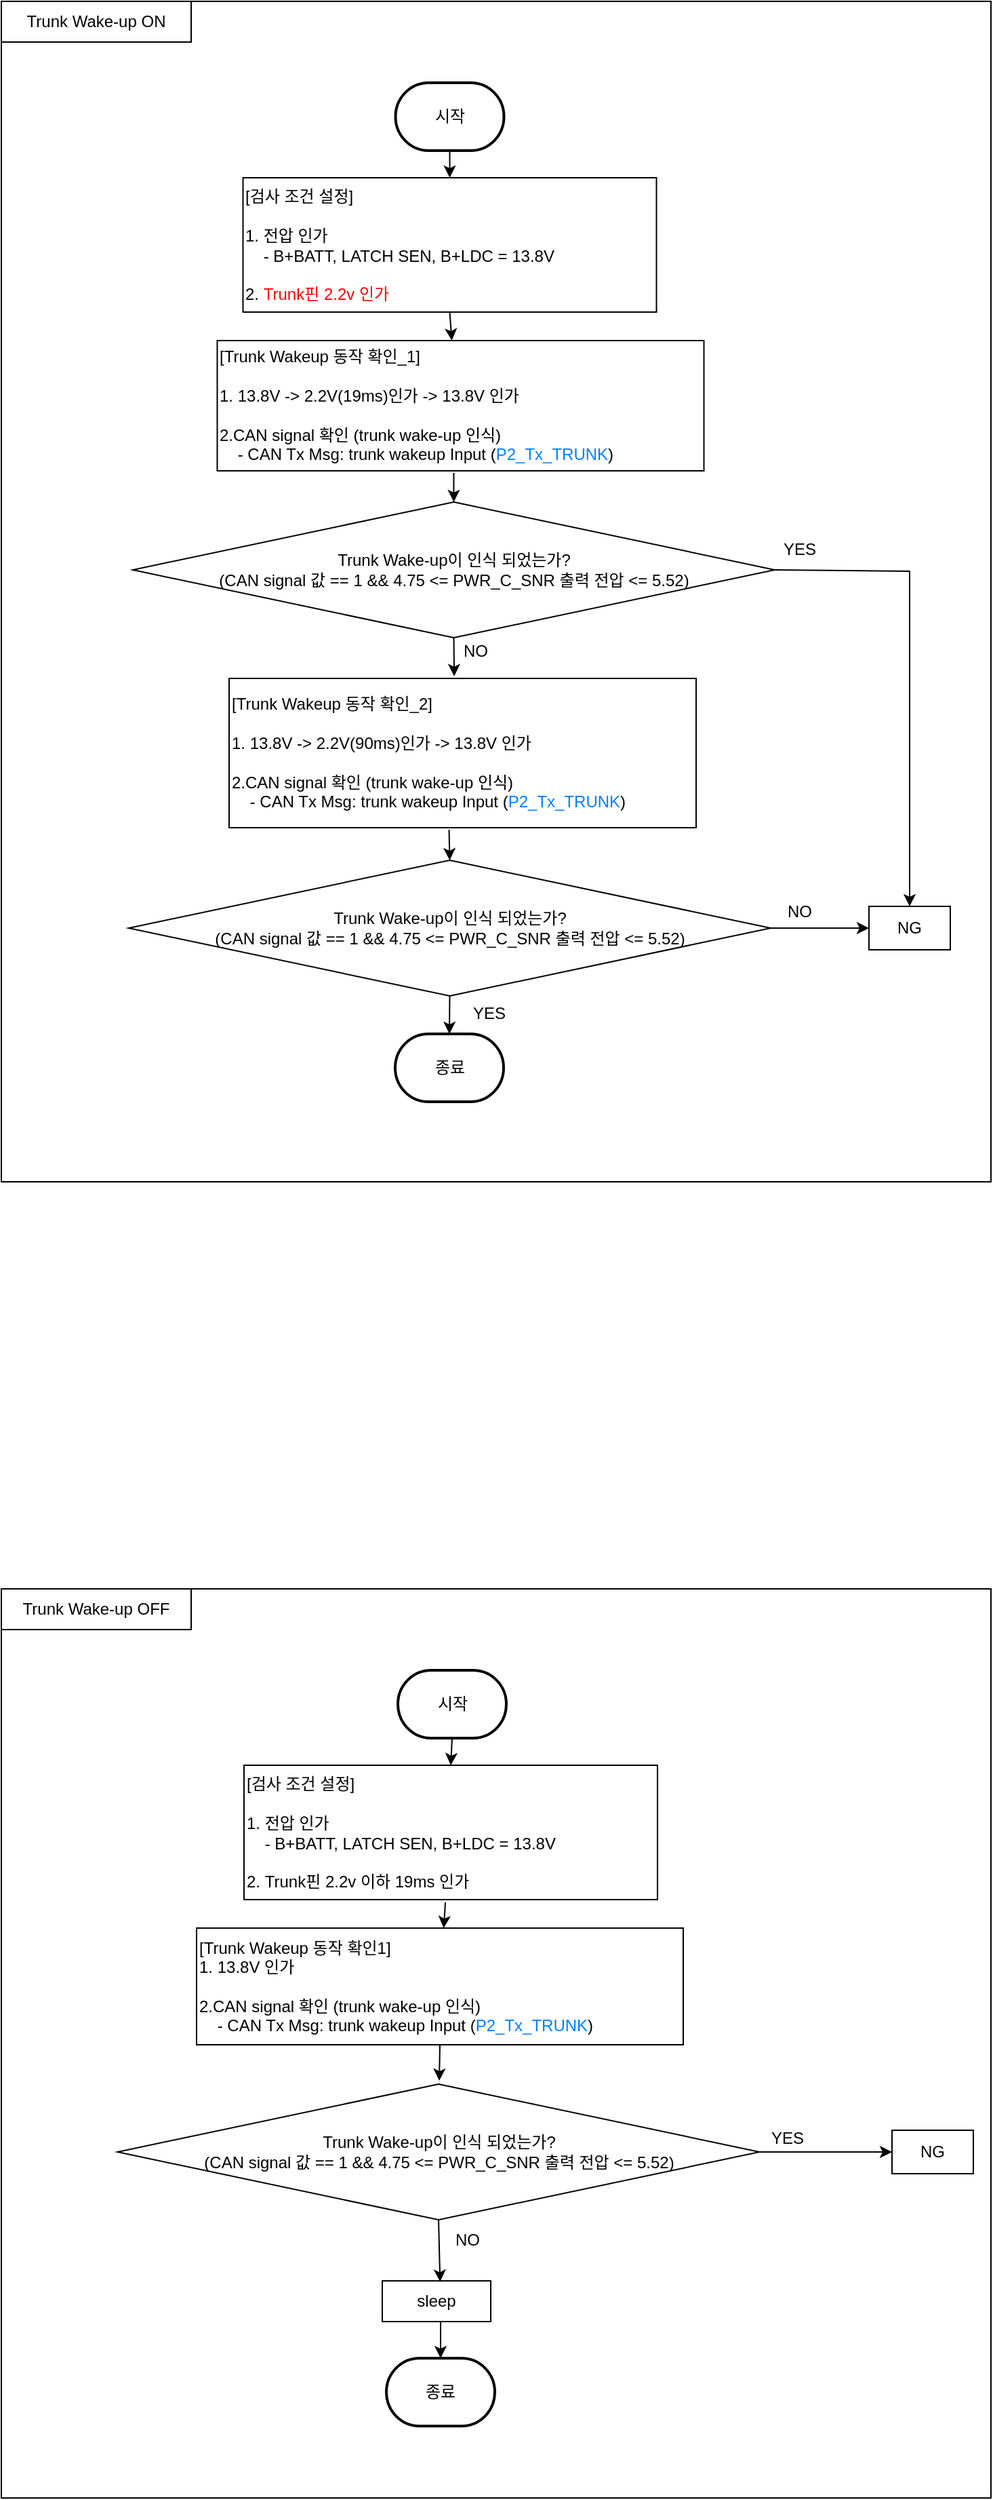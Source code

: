 <mxfile version="22.1.21" type="github">
  <diagram name="페이지-1" id="obiBgoJhXo5aXb0GnERu">
    <mxGraphModel dx="1432" dy="886" grid="1" gridSize="10" guides="1" tooltips="1" connect="1" arrows="1" fold="1" page="1" pageScale="1" pageWidth="827" pageHeight="1169" math="0" shadow="0">
      <root>
        <mxCell id="0" />
        <mxCell id="1" parent="0" />
        <mxCell id="ZBejDf4waIo4YSwSh6Ry-65" value="" style="rounded=0;whiteSpace=wrap;html=1;" parent="1" vertex="1">
          <mxGeometry x="40" y="70" width="730" height="870" as="geometry" />
        </mxCell>
        <mxCell id="ZBejDf4waIo4YSwSh6Ry-73" value="Trunk Wake-up ON" style="rounded=0;whiteSpace=wrap;html=1;" parent="1" vertex="1">
          <mxGeometry x="40" y="70" width="140" height="30" as="geometry" />
        </mxCell>
        <mxCell id="ZBejDf4waIo4YSwSh6Ry-66" value="시작" style="strokeWidth=2;html=1;shape=mxgraph.flowchart.terminator;whiteSpace=wrap;" parent="1" vertex="1">
          <mxGeometry x="330.75" y="130" width="80" height="50" as="geometry" />
        </mxCell>
        <mxCell id="ZBejDf4waIo4YSwSh6Ry-68" value="[검사 조건 설정]&lt;br&gt;&lt;br&gt;1. 전압 인가&lt;br&gt;&amp;nbsp; &amp;nbsp; - B+BATT, LATCH SEN, B+LDC = 13.8V&lt;br&gt;&lt;br&gt;2.&amp;nbsp;&lt;font color=&quot;#ff0000&quot;&gt;Trunk핀 2.2v 인가&lt;/font&gt;" style="rounded=0;whiteSpace=wrap;html=1;align=left;" parent="1" vertex="1">
          <mxGeometry x="218.25" y="200" width="305" height="99" as="geometry" />
        </mxCell>
        <mxCell id="ZBejDf4waIo4YSwSh6Ry-69" value="Trunk Wake-up이 인식 되었는가?&lt;br&gt;(CAN signal 값 == 1 &amp;amp;&amp;amp; 4.75 &amp;lt;= PWR_C_SNR 출력 전압 &amp;lt;= 5.52)" style="rhombus;whiteSpace=wrap;html=1;" parent="1" vertex="1">
          <mxGeometry x="137" y="439" width="473.5" height="100" as="geometry" />
        </mxCell>
        <mxCell id="ZBejDf4waIo4YSwSh6Ry-70" value="" style="endArrow=classic;html=1;rounded=0;entryX=0.5;entryY=0;entryDx=0;entryDy=0;exitX=0.486;exitY=1.015;exitDx=0;exitDy=0;exitPerimeter=0;" parent="1" source="ZBejDf4waIo4YSwSh6Ry-100" target="ZBejDf4waIo4YSwSh6Ry-69" edge="1">
          <mxGeometry width="50" height="50" relative="1" as="geometry">
            <mxPoint x="369.75" y="390" as="sourcePoint" />
            <mxPoint x="578.75" y="260" as="targetPoint" />
          </mxGeometry>
        </mxCell>
        <mxCell id="ZBejDf4waIo4YSwSh6Ry-71" value="" style="endArrow=classic;html=1;rounded=0;exitX=0.5;exitY=1;exitDx=0;exitDy=0;exitPerimeter=0;entryX=0.5;entryY=0;entryDx=0;entryDy=0;" parent="1" source="ZBejDf4waIo4YSwSh6Ry-66" target="ZBejDf4waIo4YSwSh6Ry-68" edge="1">
          <mxGeometry width="50" height="50" relative="1" as="geometry">
            <mxPoint x="98.75" y="240" as="sourcePoint" />
            <mxPoint x="148.75" y="190" as="targetPoint" />
          </mxGeometry>
        </mxCell>
        <mxCell id="ZBejDf4waIo4YSwSh6Ry-89" value="NO" style="text;html=1;strokeColor=none;fillColor=none;align=center;verticalAlign=middle;whiteSpace=wrap;rounded=0;" parent="1" vertex="1">
          <mxGeometry x="359.75" y="534" width="60" height="30" as="geometry" />
        </mxCell>
        <mxCell id="ZBejDf4waIo4YSwSh6Ry-95" value="YES" style="text;html=1;strokeColor=none;fillColor=none;align=center;verticalAlign=middle;whiteSpace=wrap;rounded=0;" parent="1" vertex="1">
          <mxGeometry x="599.25" y="459" width="60" height="30" as="geometry" />
        </mxCell>
        <mxCell id="ZBejDf4waIo4YSwSh6Ry-96" value="" style="endArrow=classic;html=1;rounded=0;exitX=1;exitY=0.5;exitDx=0;exitDy=0;entryX=0.5;entryY=0;entryDx=0;entryDy=0;" parent="1" source="ZBejDf4waIo4YSwSh6Ry-69" target="ZBejDf4waIo4YSwSh6Ry-94" edge="1">
          <mxGeometry width="50" height="50" relative="1" as="geometry">
            <mxPoint x="607.75" y="483" as="sourcePoint" />
            <mxPoint x="657.75" y="433" as="targetPoint" />
            <Array as="points">
              <mxPoint x="710" y="490" />
            </Array>
          </mxGeometry>
        </mxCell>
        <mxCell id="ZBejDf4waIo4YSwSh6Ry-100" value="[Trunk Wakeup 동작 확인_1]&lt;br&gt;&lt;br&gt;1. 13.8V -&amp;gt; 2.2V(19ms)인가 -&amp;gt; 13.8V 인가&lt;br&gt;&lt;br&gt;2.CAN signal 확인 (trunk wake-up 인식)&lt;br style=&quot;border-color: var(--border-color);&quot;&gt;&amp;nbsp; &amp;nbsp; - CAN Tx Msg:&amp;nbsp;trunk wakeup&amp;nbsp;Input&amp;nbsp;(&lt;font style=&quot;border-color: var(--border-color);&quot; color=&quot;#007fff&quot;&gt;P2_Tx_TRUNK&lt;/font&gt;)" style="rounded=0;whiteSpace=wrap;html=1;align=left;" parent="1" vertex="1">
          <mxGeometry x="199.25" y="320" width="359" height="96" as="geometry" />
        </mxCell>
        <mxCell id="ZBejDf4waIo4YSwSh6Ry-101" value="" style="endArrow=classic;html=1;rounded=0;exitX=0.5;exitY=1;exitDx=0;exitDy=0;entryX=0.482;entryY=0;entryDx=0;entryDy=0;entryPerimeter=0;" parent="1" source="ZBejDf4waIo4YSwSh6Ry-68" target="ZBejDf4waIo4YSwSh6Ry-100" edge="1">
          <mxGeometry width="50" height="50" relative="1" as="geometry">
            <mxPoint x="559.75" y="290" as="sourcePoint" />
            <mxPoint x="609.75" y="240" as="targetPoint" />
          </mxGeometry>
        </mxCell>
        <mxCell id="ZBejDf4waIo4YSwSh6Ry-102" value="" style="endArrow=classic;html=1;rounded=0;exitX=0.5;exitY=1;exitDx=0;exitDy=0;entryX=0.482;entryY=-0.015;entryDx=0;entryDy=0;entryPerimeter=0;" parent="1" source="ZBejDf4waIo4YSwSh6Ry-69" target="Yl4W_snT8nnCGwo_MNte-1" edge="1">
          <mxGeometry width="50" height="50" relative="1" as="geometry">
            <mxPoint x="529.75" y="559" as="sourcePoint" />
            <mxPoint x="371.41" y="548.64" as="targetPoint" />
          </mxGeometry>
        </mxCell>
        <mxCell id="ZBejDf4waIo4YSwSh6Ry-92" value="NO" style="text;html=1;strokeColor=none;fillColor=none;align=center;verticalAlign=middle;whiteSpace=wrap;rounded=0;" parent="1" vertex="1">
          <mxGeometry x="599.25" y="726" width="60" height="30" as="geometry" />
        </mxCell>
        <mxCell id="ZBejDf4waIo4YSwSh6Ry-94" value="NG" style="rounded=0;whiteSpace=wrap;html=1;align=center;" parent="1" vertex="1">
          <mxGeometry x="680" y="737" width="60" height="32" as="geometry" />
        </mxCell>
        <mxCell id="ZBejDf4waIo4YSwSh6Ry-97" value="" style="endArrow=classic;html=1;rounded=0;exitX=1;exitY=0.5;exitDx=0;exitDy=0;entryX=0;entryY=0.5;entryDx=0;entryDy=0;" parent="1" source="Yl4W_snT8nnCGwo_MNte-17" target="ZBejDf4waIo4YSwSh6Ry-94" edge="1">
          <mxGeometry width="50" height="50" relative="1" as="geometry">
            <mxPoint x="491.75" y="753" as="sourcePoint" />
            <mxPoint x="579.75" y="761" as="targetPoint" />
            <Array as="points" />
          </mxGeometry>
        </mxCell>
        <mxCell id="jiloJv1bEFbKSHAcsWZZ-1" value="YES" style="text;html=1;strokeColor=none;fillColor=none;align=center;verticalAlign=middle;whiteSpace=wrap;rounded=0;" parent="1" vertex="1">
          <mxGeometry x="370" y="801" width="60" height="30" as="geometry" />
        </mxCell>
        <mxCell id="Yl4W_snT8nnCGwo_MNte-1" value="[Trunk Wakeup 동작 확인_2]&lt;br style=&quot;border-color: var(--border-color);&quot;&gt;&lt;br&gt;1. 13.8V -&amp;gt; 2.2V(90ms)인가 -&amp;gt; 13.8V 인가&lt;br style=&quot;border-color: var(--border-color);&quot;&gt;&lt;br style=&quot;border-color: var(--border-color);&quot;&gt;2.CAN signal 확인 (trunk wake-up 인식)&lt;br style=&quot;border-color: var(--border-color);&quot;&gt;&amp;nbsp; &amp;nbsp; - CAN Tx Msg:&amp;nbsp;trunk wakeup&amp;nbsp;Input&amp;nbsp;(&lt;font style=&quot;border-color: var(--border-color);&quot; color=&quot;#007fff&quot;&gt;P2_Tx_TRUNK&lt;/font&gt;)" style="rounded=0;whiteSpace=wrap;html=1;align=left;" vertex="1" parent="1">
          <mxGeometry x="208" y="569" width="344.5" height="110" as="geometry" />
        </mxCell>
        <mxCell id="Yl4W_snT8nnCGwo_MNte-3" value="" style="endArrow=classic;html=1;rounded=0;exitX=0.471;exitY=1.014;exitDx=0;exitDy=0;exitPerimeter=0;entryX=0.5;entryY=0;entryDx=0;entryDy=0;" edge="1" parent="1" source="Yl4W_snT8nnCGwo_MNte-1" target="Yl4W_snT8nnCGwo_MNte-17">
          <mxGeometry width="50" height="50" relative="1" as="geometry">
            <mxPoint x="379.75" y="635" as="sourcePoint" />
            <mxPoint x="370.75" y="710" as="targetPoint" />
          </mxGeometry>
        </mxCell>
        <mxCell id="Yl4W_snT8nnCGwo_MNte-13" value="종료" style="strokeWidth=2;html=1;shape=mxgraph.flowchart.terminator;whiteSpace=wrap;" vertex="1" parent="1">
          <mxGeometry x="330.5" y="831" width="80" height="50" as="geometry" />
        </mxCell>
        <mxCell id="Yl4W_snT8nnCGwo_MNte-14" value="" style="endArrow=classic;html=1;rounded=0;exitX=0.5;exitY=1;exitDx=0;exitDy=0;entryX=0.5;entryY=0;entryDx=0;entryDy=0;entryPerimeter=0;" edge="1" parent="1" target="Yl4W_snT8nnCGwo_MNte-13" source="Yl4W_snT8nnCGwo_MNte-17">
          <mxGeometry width="50" height="50" relative="1" as="geometry">
            <mxPoint x="371.5" y="815" as="sourcePoint" />
            <mxPoint x="157.5" y="765" as="targetPoint" />
          </mxGeometry>
        </mxCell>
        <mxCell id="Yl4W_snT8nnCGwo_MNte-15" value="" style="rounded=0;whiteSpace=wrap;html=1;" vertex="1" parent="1">
          <mxGeometry x="40" y="1240" width="730" height="670" as="geometry" />
        </mxCell>
        <mxCell id="Yl4W_snT8nnCGwo_MNte-16" value="Trunk Wake-up OFF" style="rounded=0;whiteSpace=wrap;html=1;" vertex="1" parent="1">
          <mxGeometry x="40" y="1240" width="140" height="30" as="geometry" />
        </mxCell>
        <mxCell id="ZBejDf4waIo4YSwSh6Ry-105" value="종료" style="strokeWidth=2;html=1;shape=mxgraph.flowchart.terminator;whiteSpace=wrap;" parent="1" vertex="1">
          <mxGeometry x="324" y="1807" width="80" height="50" as="geometry" />
        </mxCell>
        <mxCell id="ZBejDf4waIo4YSwSh6Ry-108" value="" style="endArrow=classic;html=1;rounded=0;exitX=0.5;exitY=1;exitDx=0;exitDy=0;entryX=0.5;entryY=0;entryDx=0;entryDy=0;entryPerimeter=0;" parent="1" target="ZBejDf4waIo4YSwSh6Ry-105" edge="1">
          <mxGeometry width="50" height="50" relative="1" as="geometry">
            <mxPoint x="364" y="1780" as="sourcePoint" />
            <mxPoint x="150" y="1730" as="targetPoint" />
          </mxGeometry>
        </mxCell>
        <mxCell id="ZBejDf4waIo4YSwSh6Ry-110" value="" style="endArrow=classic;html=1;rounded=0;exitX=1;exitY=0.5;exitDx=0;exitDy=0;entryX=0;entryY=0.5;entryDx=0;entryDy=0;" parent="1" source="Yl4W_snT8nnCGwo_MNte-18" target="Yl4W_snT8nnCGwo_MNte-8" edge="1">
          <mxGeometry width="50" height="50" relative="1" as="geometry">
            <mxPoint x="581" y="1645.5" as="sourcePoint" />
            <mxPoint x="701" y="1650" as="targetPoint" />
          </mxGeometry>
        </mxCell>
        <mxCell id="ZBejDf4waIo4YSwSh6Ry-111" value="sleep" style="rounded=0;whiteSpace=wrap;html=1;align=center;" parent="1" vertex="1">
          <mxGeometry x="321" y="1750" width="80" height="30" as="geometry" />
        </mxCell>
        <mxCell id="ZBejDf4waIo4YSwSh6Ry-112" value="" style="endArrow=classic;html=1;rounded=0;exitX=0.5;exitY=1;exitDx=0;exitDy=0;entryX=0.533;entryY=0.022;entryDx=0;entryDy=0;entryPerimeter=0;" parent="1" source="Yl4W_snT8nnCGwo_MNte-18" target="ZBejDf4waIo4YSwSh6Ry-111" edge="1">
          <mxGeometry width="50" height="50" relative="1" as="geometry">
            <mxPoint x="360.5" y="1741.0" as="sourcePoint" />
            <mxPoint x="207.5" y="1715" as="targetPoint" />
          </mxGeometry>
        </mxCell>
        <mxCell id="ZBejDf4waIo4YSwSh6Ry-113" value="NO" style="text;html=1;strokeColor=none;fillColor=none;align=center;verticalAlign=middle;whiteSpace=wrap;rounded=0;" parent="1" vertex="1">
          <mxGeometry x="354" y="1705" width="60" height="30" as="geometry" />
        </mxCell>
        <mxCell id="ZBejDf4waIo4YSwSh6Ry-114" value="YES" style="text;html=1;strokeColor=none;fillColor=none;align=center;verticalAlign=middle;whiteSpace=wrap;rounded=0;" parent="1" vertex="1">
          <mxGeometry x="590" y="1630" width="60" height="30" as="geometry" />
        </mxCell>
        <mxCell id="ZBejDf4waIo4YSwSh6Ry-116" value="" style="endArrow=classic;html=1;rounded=0;exitX=0.5;exitY=1;exitDx=0;exitDy=0;" parent="1" source="Yl4W_snT8nnCGwo_MNte-10" edge="1">
          <mxGeometry width="50" height="50" relative="1" as="geometry">
            <mxPoint x="369.5" y="1460" as="sourcePoint" />
            <mxPoint x="363.005" y="1602.48" as="targetPoint" />
          </mxGeometry>
        </mxCell>
        <mxCell id="Yl4W_snT8nnCGwo_MNte-5" value="시작" style="strokeWidth=2;html=1;shape=mxgraph.flowchart.terminator;whiteSpace=wrap;" vertex="1" parent="1">
          <mxGeometry x="332.5" y="1300" width="80" height="50" as="geometry" />
        </mxCell>
        <mxCell id="Yl4W_snT8nnCGwo_MNte-6" value="[검사 조건 설정]&lt;br&gt;&lt;br&gt;1. 전압 인가&lt;br&gt;&amp;nbsp; &amp;nbsp; - B+BATT, LATCH SEN, B+LDC = 13.8V&lt;br&gt;&lt;br&gt;2.&amp;nbsp;Trunk핀 2.2v 이하&amp;nbsp;19ms 인가" style="rounded=0;whiteSpace=wrap;html=1;align=left;" vertex="1" parent="1">
          <mxGeometry x="219" y="1370" width="305" height="99" as="geometry" />
        </mxCell>
        <mxCell id="Yl4W_snT8nnCGwo_MNte-7" value="" style="endArrow=classic;html=1;rounded=0;exitX=0.5;exitY=1;exitDx=0;exitDy=0;exitPerimeter=0;entryX=0.5;entryY=0;entryDx=0;entryDy=0;" edge="1" parent="1" source="Yl4W_snT8nnCGwo_MNte-5" target="Yl4W_snT8nnCGwo_MNte-6">
          <mxGeometry width="50" height="50" relative="1" as="geometry">
            <mxPoint x="98.5" y="1400" as="sourcePoint" />
            <mxPoint x="148.5" y="1350" as="targetPoint" />
          </mxGeometry>
        </mxCell>
        <mxCell id="Yl4W_snT8nnCGwo_MNte-8" value="NG" style="rounded=0;whiteSpace=wrap;html=1;align=center;" vertex="1" parent="1">
          <mxGeometry x="697" y="1639" width="60" height="32" as="geometry" />
        </mxCell>
        <mxCell id="Yl4W_snT8nnCGwo_MNte-17" value="Trunk Wake-up이 인식 되었는가?&lt;br&gt;(CAN signal 값 == 1 &amp;amp;&amp;amp; 4.75 &amp;lt;= PWR_C_SNR 출력 전압 &amp;lt;= 5.52)" style="rhombus;whiteSpace=wrap;html=1;" vertex="1" parent="1">
          <mxGeometry x="134" y="703" width="473.5" height="100" as="geometry" />
        </mxCell>
        <mxCell id="Yl4W_snT8nnCGwo_MNte-18" value="Trunk Wake-up이 인식 되었는가?&lt;br&gt;(CAN signal 값 == 1 &amp;amp;&amp;amp; 4.75 &amp;lt;= PWR_C_SNR 출력 전압 &amp;lt;= 5.52)" style="rhombus;whiteSpace=wrap;html=1;" vertex="1" parent="1">
          <mxGeometry x="125.75" y="1605" width="473.5" height="100" as="geometry" />
        </mxCell>
        <mxCell id="Yl4W_snT8nnCGwo_MNte-19" value="" style="endArrow=classic;html=1;rounded=0;exitX=0.487;exitY=1.021;exitDx=0;exitDy=0;exitPerimeter=0;" edge="1" parent="1" source="Yl4W_snT8nnCGwo_MNte-6" target="Yl4W_snT8nnCGwo_MNte-10">
          <mxGeometry width="50" height="50" relative="1" as="geometry">
            <mxPoint x="369.5" y="1460" as="sourcePoint" />
            <mxPoint x="363.005" y="1602.48" as="targetPoint" />
          </mxGeometry>
        </mxCell>
        <mxCell id="Yl4W_snT8nnCGwo_MNte-10" value="[Trunk Wakeup 동작 확인1]&lt;br&gt;1. 13.8V 인가&lt;br&gt;&lt;br&gt;2.CAN signal 확인 (trunk wake-up 인식)&lt;br style=&quot;border-color: var(--border-color);&quot;&gt;&amp;nbsp; &amp;nbsp; - CAN Tx Msg:&amp;nbsp;trunk wakeup&amp;nbsp;Input&amp;nbsp;(&lt;font style=&quot;border-color: var(--border-color);&quot; color=&quot;#007fff&quot;&gt;P2_Tx_TRUNK&lt;/font&gt;)" style="rounded=0;whiteSpace=wrap;html=1;align=left;" vertex="1" parent="1">
          <mxGeometry x="184" y="1490" width="359" height="86" as="geometry" />
        </mxCell>
      </root>
    </mxGraphModel>
  </diagram>
</mxfile>
